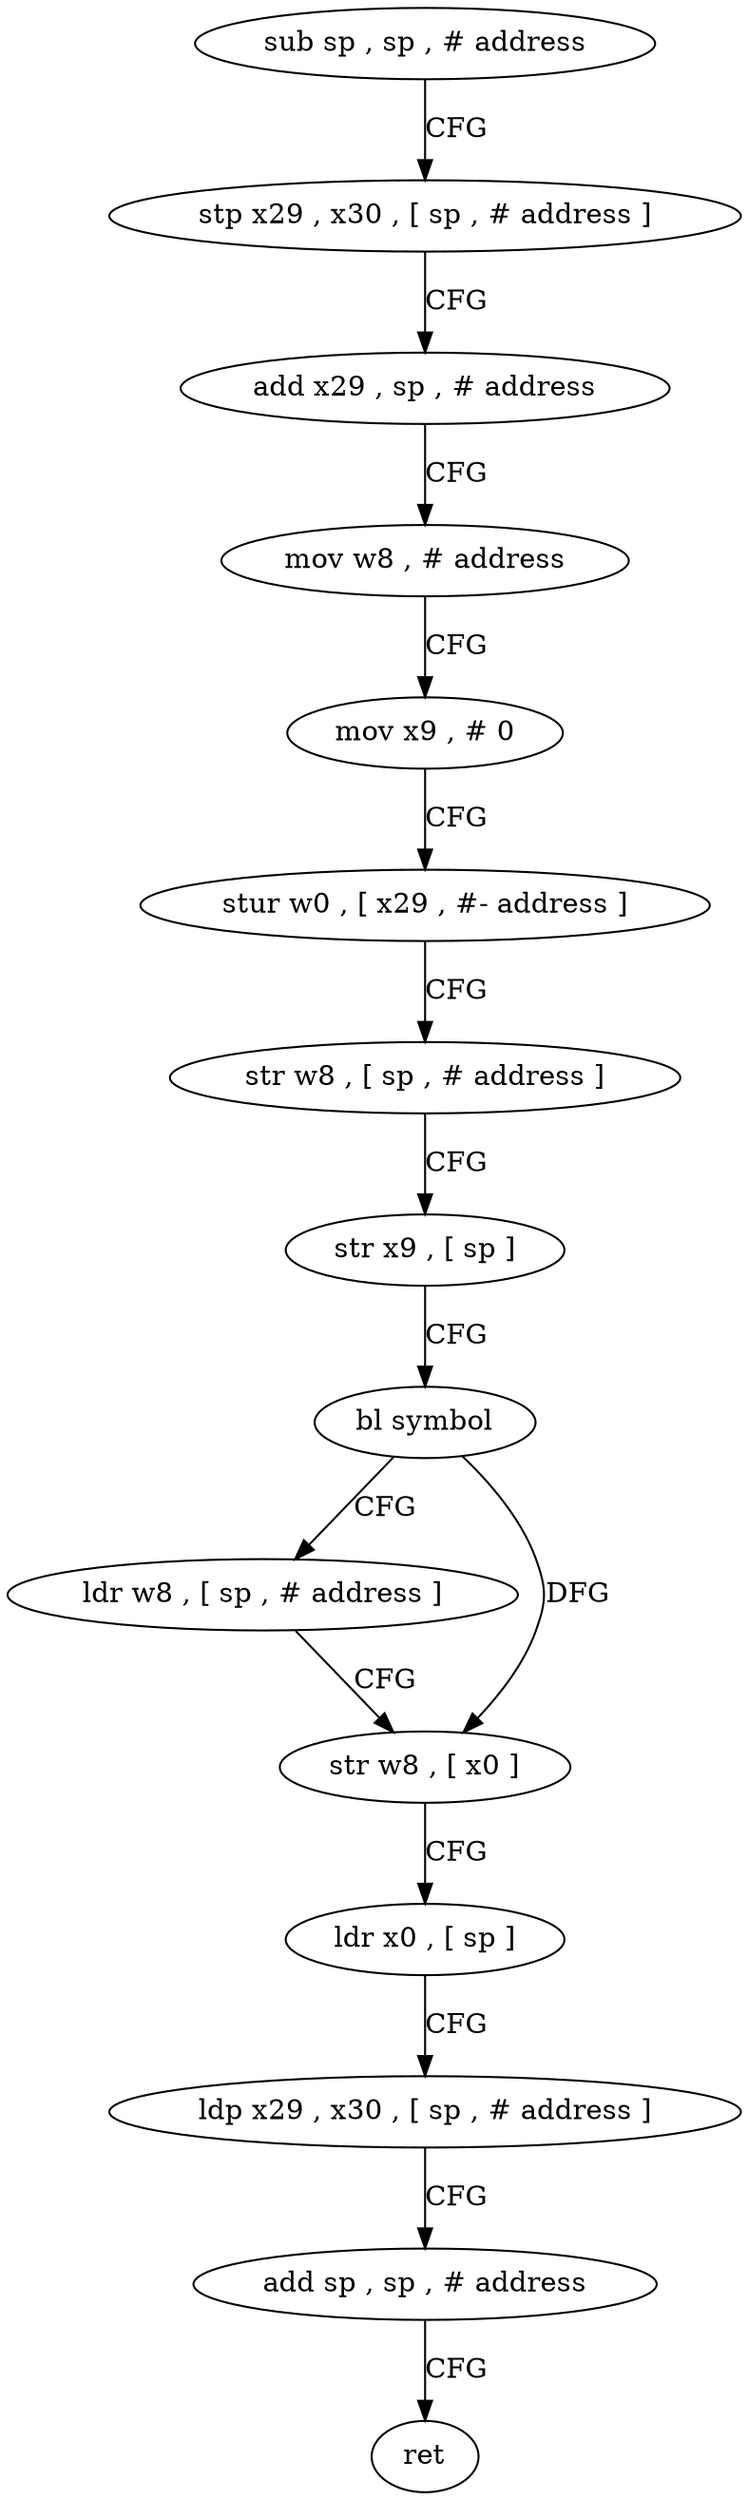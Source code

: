 digraph "func" {
"467364" [label = "sub sp , sp , # address" ]
"467368" [label = "stp x29 , x30 , [ sp , # address ]" ]
"467372" [label = "add x29 , sp , # address" ]
"467376" [label = "mov w8 , # address" ]
"467380" [label = "mov x9 , # 0" ]
"467384" [label = "stur w0 , [ x29 , #- address ]" ]
"467388" [label = "str w8 , [ sp , # address ]" ]
"467392" [label = "str x9 , [ sp ]" ]
"467396" [label = "bl symbol" ]
"467400" [label = "ldr w8 , [ sp , # address ]" ]
"467404" [label = "str w8 , [ x0 ]" ]
"467408" [label = "ldr x0 , [ sp ]" ]
"467412" [label = "ldp x29 , x30 , [ sp , # address ]" ]
"467416" [label = "add sp , sp , # address" ]
"467420" [label = "ret" ]
"467364" -> "467368" [ label = "CFG" ]
"467368" -> "467372" [ label = "CFG" ]
"467372" -> "467376" [ label = "CFG" ]
"467376" -> "467380" [ label = "CFG" ]
"467380" -> "467384" [ label = "CFG" ]
"467384" -> "467388" [ label = "CFG" ]
"467388" -> "467392" [ label = "CFG" ]
"467392" -> "467396" [ label = "CFG" ]
"467396" -> "467400" [ label = "CFG" ]
"467396" -> "467404" [ label = "DFG" ]
"467400" -> "467404" [ label = "CFG" ]
"467404" -> "467408" [ label = "CFG" ]
"467408" -> "467412" [ label = "CFG" ]
"467412" -> "467416" [ label = "CFG" ]
"467416" -> "467420" [ label = "CFG" ]
}
